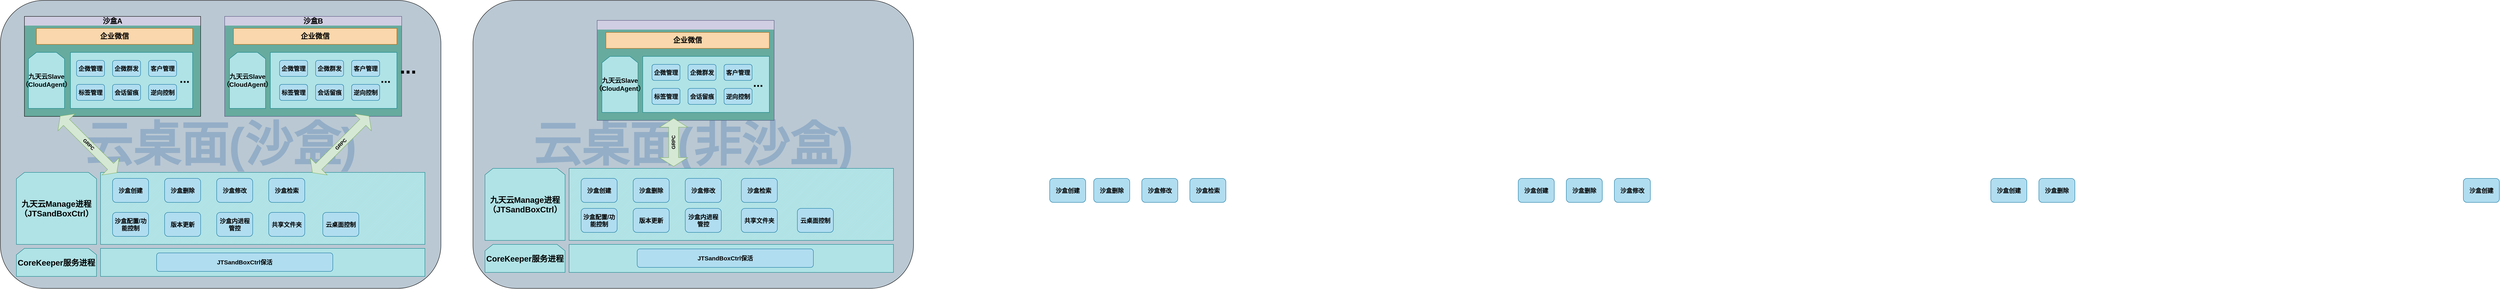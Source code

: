 <mxfile version="24.7.6">
  <diagram name="第 1 页" id="ROWNbDEXqqBWKoR7fFpO">
    <mxGraphModel dx="2206" dy="1148" grid="1" gridSize="10" guides="1" tooltips="1" connect="1" arrows="1" fold="1" page="1" pageScale="1" pageWidth="827" pageHeight="1169" math="0" shadow="0">
      <root>
        <mxCell id="0" />
        <mxCell id="1" parent="0" />
        <mxCell id="NVcDMvNec6-EQihZazwp-2" value="&lt;h1 style=&quot;font-size: 120px;&quot;&gt;&lt;font&gt;云桌面(沙盒)&lt;/font&gt;&lt;/h1&gt;" style="rounded=1;whiteSpace=wrap;html=1;fillColor=#BAC8D3;strokeColor=default;fontColor=#004C99;labelBackgroundColor=none;textShadow=0;textOpacity=20;fillStyle=solid;" parent="1" vertex="1">
          <mxGeometry x="50" y="80" width="1100" height="720" as="geometry" />
        </mxCell>
        <mxCell id="NVcDMvNec6-EQihZazwp-4" value="" style="verticalLabelPosition=bottom;verticalAlign=top;html=1;shape=mxgraph.basic.patternFillRect;fillStyle=diag;step=5;fillStrokeWidth=0.2;fillStrokeColor=#dddddd;fillColor=#b0e3e6;strokeColor=#0e8088;" parent="1" vertex="1">
          <mxGeometry x="300" y="510" width="810" height="180" as="geometry" />
        </mxCell>
        <mxCell id="NVcDMvNec6-EQihZazwp-5" value="&lt;b style=&quot;font-size: 20px;&quot;&gt;九天云Manage进程&lt;br&gt;（JTSandBoxCtrl）&lt;/b&gt;" style="shape=loopLimit;whiteSpace=wrap;html=1;fillColor=#b0e3e6;strokeColor=#0e8088;" parent="1" vertex="1">
          <mxGeometry x="90" y="510" width="200" height="180" as="geometry" />
        </mxCell>
        <mxCell id="NVcDMvNec6-EQihZazwp-7" value="&lt;b style=&quot;font-size: 15px;&quot;&gt;沙盒创建&lt;/b&gt;" style="rounded=1;whiteSpace=wrap;html=1;fillColor=#b1ddf0;strokeColor=#10739e;" parent="1" vertex="1">
          <mxGeometry x="330" y="525" width="90" height="60" as="geometry" />
        </mxCell>
        <mxCell id="NVcDMvNec6-EQihZazwp-8" value="&lt;b style=&quot;font-size: 15px;&quot;&gt;沙盒删除&lt;/b&gt;" style="rounded=1;whiteSpace=wrap;html=1;fillColor=#b1ddf0;strokeColor=#10739e;" parent="1" vertex="1">
          <mxGeometry x="460" y="525" width="90" height="60" as="geometry" />
        </mxCell>
        <mxCell id="NVcDMvNec6-EQihZazwp-9" value="&lt;b style=&quot;font-size: 15px;&quot;&gt;沙盒修改&lt;/b&gt;" style="rounded=1;whiteSpace=wrap;html=1;fillColor=#b1ddf0;strokeColor=#10739e;" parent="1" vertex="1">
          <mxGeometry x="590" y="525" width="90" height="60" as="geometry" />
        </mxCell>
        <mxCell id="NVcDMvNec6-EQihZazwp-10" value="&lt;b style=&quot;font-size: 15px;&quot;&gt;沙盒检索&lt;/b&gt;" style="rounded=1;whiteSpace=wrap;html=1;fillColor=#b1ddf0;strokeColor=#10739e;" parent="1" vertex="1">
          <mxGeometry x="720" y="525" width="90" height="60" as="geometry" />
        </mxCell>
        <mxCell id="NVcDMvNec6-EQihZazwp-13" value="&lt;span style=&quot;font-size: 15px;&quot;&gt;&lt;b&gt;版本更新&lt;/b&gt;&lt;/span&gt;" style="rounded=1;whiteSpace=wrap;html=1;fillColor=#b1ddf0;strokeColor=#10739e;" parent="1" vertex="1">
          <mxGeometry x="460" y="610" width="90" height="60" as="geometry" />
        </mxCell>
        <mxCell id="NVcDMvNec6-EQihZazwp-14" value="&lt;span style=&quot;font-size: 15px;&quot;&gt;&lt;b&gt;沙盒内进程管控&lt;/b&gt;&lt;/span&gt;" style="rounded=1;whiteSpace=wrap;html=1;fillColor=#b1ddf0;strokeColor=#10739e;" parent="1" vertex="1">
          <mxGeometry x="590" y="610" width="90" height="60" as="geometry" />
        </mxCell>
        <mxCell id="NVcDMvNec6-EQihZazwp-17" value="&lt;span style=&quot;font-size: 15px;&quot;&gt;&lt;b&gt;共享文件夹&lt;/b&gt;&lt;/span&gt;" style="rounded=1;whiteSpace=wrap;html=1;fillColor=#b1ddf0;strokeColor=#10739e;" parent="1" vertex="1">
          <mxGeometry x="720" y="610" width="90" height="60" as="geometry" />
        </mxCell>
        <mxCell id="NVcDMvNec6-EQihZazwp-19" value="&lt;span style=&quot;font-size: 15px;&quot;&gt;&lt;b&gt;沙盒配置/功能控制&lt;/b&gt;&lt;/span&gt;" style="rounded=1;whiteSpace=wrap;html=1;fillColor=#b1ddf0;strokeColor=#10739e;" parent="1" vertex="1">
          <mxGeometry x="330" y="610" width="90" height="60" as="geometry" />
        </mxCell>
        <mxCell id="NVcDMvNec6-EQihZazwp-22" value="&lt;span style=&quot;font-size: 15px;&quot;&gt;&lt;b&gt;云桌面控制&lt;/b&gt;&lt;/span&gt;" style="rounded=1;whiteSpace=wrap;html=1;fillColor=#b1ddf0;strokeColor=#10739e;" parent="1" vertex="1">
          <mxGeometry x="855" y="610" width="90" height="60" as="geometry" />
        </mxCell>
        <mxCell id="NVcDMvNec6-EQihZazwp-23" value="&lt;b&gt;&lt;font style=&quot;font-size: 20px;&quot;&gt;CoreKeeper服务进程&lt;/font&gt;&lt;/b&gt;" style="shape=loopLimit;whiteSpace=wrap;html=1;fillColor=#b0e3e6;strokeColor=#0e8088;" parent="1" vertex="1">
          <mxGeometry x="90" y="700" width="200" height="70" as="geometry" />
        </mxCell>
        <mxCell id="NVcDMvNec6-EQihZazwp-24" value="" style="rounded=0;whiteSpace=wrap;html=1;fillColor=#b0e3e6;strokeColor=#0e8088;" parent="1" vertex="1">
          <mxGeometry x="300" y="700" width="810" height="70" as="geometry" />
        </mxCell>
        <mxCell id="NVcDMvNec6-EQihZazwp-25" value="&lt;b style=&quot;&quot;&gt;&lt;font style=&quot;font-size: 15px;&quot;&gt;JTSandBoxCtrl保活&lt;/font&gt;&lt;/b&gt;" style="rounded=1;whiteSpace=wrap;html=1;fillColor=#b1ddf0;strokeColor=#10739e;" parent="1" vertex="1">
          <mxGeometry x="440" y="711.25" width="440" height="46.25" as="geometry" />
        </mxCell>
        <mxCell id="NVcDMvNec6-EQihZazwp-29" value="&lt;h2&gt;沙盒A&lt;/h2&gt;" style="swimlane;whiteSpace=wrap;html=1;fillColor=#d0cee2;strokeColor=default;swimlaneLine=0;glass=0;rounded=0;swimlaneFillColor=#67AB9F;" parent="1" vertex="1">
          <mxGeometry x="110" y="120" width="440" height="250" as="geometry" />
        </mxCell>
        <mxCell id="NVcDMvNec6-EQihZazwp-43" value="&lt;span style=&quot;font-size: 16px;&quot;&gt;&lt;b&gt;九天云Slave&lt;br&gt;&lt;/b&gt;&lt;/span&gt;&lt;div&gt;&lt;span style=&quot;font-size: 16px;&quot;&gt;&lt;b&gt;（&lt;/b&gt;&lt;/span&gt;&lt;b&gt;&lt;font style=&quot;font-size: 16px;&quot;&gt;CloudAgent&lt;/font&gt;&lt;/b&gt;&lt;span style=&quot;font-size: 16px;&quot;&gt;&lt;b&gt;）&lt;/b&gt;&lt;/span&gt;&lt;/div&gt;" style="shape=loopLimit;whiteSpace=wrap;html=1;fillColor=#b0e3e6;strokeColor=#0e8088;" parent="NVcDMvNec6-EQihZazwp-29" vertex="1">
          <mxGeometry x="10" y="90" width="90" height="140" as="geometry" />
        </mxCell>
        <mxCell id="NVcDMvNec6-EQihZazwp-45" value="" style="rounded=0;whiteSpace=wrap;html=1;fillColor=#b0e3e6;strokeColor=#0e8088;" parent="NVcDMvNec6-EQihZazwp-29" vertex="1">
          <mxGeometry x="115" y="90" width="305" height="140" as="geometry" />
        </mxCell>
        <mxCell id="NVcDMvNec6-EQihZazwp-47" value="&lt;b style=&quot;font-size: 15px;&quot;&gt;企微管理&lt;/b&gt;" style="rounded=1;whiteSpace=wrap;html=1;fillColor=#b1ddf0;strokeColor=#10739e;" parent="NVcDMvNec6-EQihZazwp-29" vertex="1">
          <mxGeometry x="130" y="110" width="70" height="40" as="geometry" />
        </mxCell>
        <mxCell id="NVcDMvNec6-EQihZazwp-48" value="&lt;span style=&quot;font-size: 15px;&quot;&gt;&lt;b&gt;企微群发&lt;/b&gt;&lt;/span&gt;" style="rounded=1;whiteSpace=wrap;html=1;fillColor=#b1ddf0;strokeColor=#10739e;" parent="NVcDMvNec6-EQihZazwp-29" vertex="1">
          <mxGeometry x="220" y="110" width="70" height="40" as="geometry" />
        </mxCell>
        <mxCell id="NVcDMvNec6-EQihZazwp-49" value="&lt;span style=&quot;font-size: 15px;&quot;&gt;&lt;b&gt;客户管理&lt;/b&gt;&lt;/span&gt;" style="rounded=1;whiteSpace=wrap;html=1;fillColor=#b1ddf0;strokeColor=#10739e;" parent="NVcDMvNec6-EQihZazwp-29" vertex="1">
          <mxGeometry x="310" y="110" width="70" height="40" as="geometry" />
        </mxCell>
        <mxCell id="NVcDMvNec6-EQihZazwp-56" value="&lt;span style=&quot;font-size: 15px;&quot;&gt;&lt;b&gt;标签管理&lt;/b&gt;&lt;/span&gt;" style="rounded=1;whiteSpace=wrap;html=1;fillColor=#b1ddf0;strokeColor=#10739e;" parent="NVcDMvNec6-EQihZazwp-29" vertex="1">
          <mxGeometry x="130" y="170" width="70" height="40" as="geometry" />
        </mxCell>
        <mxCell id="NVcDMvNec6-EQihZazwp-57" value="&lt;span style=&quot;font-size: 15px;&quot;&gt;&lt;b&gt;会话留痕&lt;/b&gt;&lt;/span&gt;" style="rounded=1;whiteSpace=wrap;html=1;fillColor=#b1ddf0;strokeColor=#10739e;" parent="NVcDMvNec6-EQihZazwp-29" vertex="1">
          <mxGeometry x="220" y="170" width="70" height="40" as="geometry" />
        </mxCell>
        <mxCell id="NVcDMvNec6-EQihZazwp-58" value="&lt;span style=&quot;font-size: 15px;&quot;&gt;&lt;b&gt;逆向控制&lt;/b&gt;&lt;/span&gt;" style="rounded=1;whiteSpace=wrap;html=1;fillColor=#b1ddf0;strokeColor=#10739e;" parent="NVcDMvNec6-EQihZazwp-29" vertex="1">
          <mxGeometry x="310" y="170" width="70" height="40" as="geometry" />
        </mxCell>
        <mxCell id="NVcDMvNec6-EQihZazwp-84" value="&lt;h1&gt;&lt;font style=&quot;font-size: 30px;&quot;&gt;...&lt;/font&gt;&lt;/h1&gt;" style="text;html=1;align=center;verticalAlign=middle;whiteSpace=wrap;rounded=0;" parent="NVcDMvNec6-EQihZazwp-29" vertex="1">
          <mxGeometry x="370" y="140" width="60" height="30" as="geometry" />
        </mxCell>
        <mxCell id="NVcDMvNec6-EQihZazwp-30" value="&lt;h2&gt;沙盒B&lt;/h2&gt;" style="swimlane;whiteSpace=wrap;html=1;fillColor=#d0cee2;strokeColor=#56517e;swimlaneLine=0;swimlaneFillColor=#67AB9F;" parent="1" vertex="1">
          <mxGeometry x="610" y="120" width="442" height="250" as="geometry" />
        </mxCell>
        <mxCell id="NVcDMvNec6-EQihZazwp-42" value="&lt;h2&gt;企业微信&lt;/h2&gt;" style="rounded=0;whiteSpace=wrap;html=1;fillColor=#fad7ac;strokeColor=#b46504;" parent="NVcDMvNec6-EQihZazwp-30" vertex="1">
          <mxGeometry x="22" y="30" width="408" height="40" as="geometry" />
        </mxCell>
        <mxCell id="NVcDMvNec6-EQihZazwp-44" value="&lt;span style=&quot;font-size: 16px;&quot;&gt;&lt;b&gt;九天云Slave&lt;br&gt;&lt;/b&gt;&lt;/span&gt;&lt;div&gt;&lt;span style=&quot;font-size: 16px;&quot;&gt;&lt;b&gt;（&lt;/b&gt;&lt;/span&gt;&lt;b&gt;&lt;font style=&quot;font-size: 16px;&quot;&gt;CloudAgent&lt;/font&gt;&lt;/b&gt;&lt;span style=&quot;font-size: 16px;&quot;&gt;&lt;b&gt;）&lt;/b&gt;&lt;/span&gt;&lt;/div&gt;" style="shape=loopLimit;whiteSpace=wrap;html=1;fillColor=#b0e3e6;strokeColor=#0e8088;" parent="NVcDMvNec6-EQihZazwp-30" vertex="1">
          <mxGeometry x="12" y="90" width="90" height="140" as="geometry" />
        </mxCell>
        <mxCell id="NVcDMvNec6-EQihZazwp-46" value="" style="rounded=0;whiteSpace=wrap;html=1;fillColor=#b0e3e6;strokeColor=#0e8088;" parent="NVcDMvNec6-EQihZazwp-30" vertex="1">
          <mxGeometry x="114" y="90" width="316" height="140" as="geometry" />
        </mxCell>
        <mxCell id="NVcDMvNec6-EQihZazwp-66" value="&lt;b style=&quot;font-size: 15px;&quot;&gt;企微管理&lt;/b&gt;" style="rounded=1;whiteSpace=wrap;html=1;fillColor=#b1ddf0;strokeColor=#10739e;" parent="NVcDMvNec6-EQihZazwp-30" vertex="1">
          <mxGeometry x="137" y="110" width="70" height="40" as="geometry" />
        </mxCell>
        <mxCell id="NVcDMvNec6-EQihZazwp-67" value="&lt;span style=&quot;font-size: 15px;&quot;&gt;&lt;b&gt;企微群发&lt;/b&gt;&lt;/span&gt;" style="rounded=1;whiteSpace=wrap;html=1;fillColor=#b1ddf0;strokeColor=#10739e;" parent="NVcDMvNec6-EQihZazwp-30" vertex="1">
          <mxGeometry x="227" y="110" width="70" height="40" as="geometry" />
        </mxCell>
        <mxCell id="NVcDMvNec6-EQihZazwp-68" value="&lt;span style=&quot;font-size: 15px;&quot;&gt;&lt;b&gt;客户管理&lt;/b&gt;&lt;/span&gt;" style="rounded=1;whiteSpace=wrap;html=1;fillColor=#b1ddf0;strokeColor=#10739e;" parent="NVcDMvNec6-EQihZazwp-30" vertex="1">
          <mxGeometry x="317" y="110" width="70" height="40" as="geometry" />
        </mxCell>
        <mxCell id="NVcDMvNec6-EQihZazwp-69" value="&lt;span style=&quot;font-size: 15px;&quot;&gt;&lt;b&gt;会话留痕&lt;/b&gt;&lt;/span&gt;" style="rounded=1;whiteSpace=wrap;html=1;fillColor=#b1ddf0;strokeColor=#10739e;" parent="NVcDMvNec6-EQihZazwp-30" vertex="1">
          <mxGeometry x="227" y="170" width="70" height="40" as="geometry" />
        </mxCell>
        <mxCell id="NVcDMvNec6-EQihZazwp-70" value="&lt;span style=&quot;font-size: 15px;&quot;&gt;&lt;b&gt;标签管理&lt;/b&gt;&lt;/span&gt;" style="rounded=1;whiteSpace=wrap;html=1;fillColor=#b1ddf0;strokeColor=#10739e;" parent="NVcDMvNec6-EQihZazwp-30" vertex="1">
          <mxGeometry x="137" y="170" width="70" height="40" as="geometry" />
        </mxCell>
        <mxCell id="NVcDMvNec6-EQihZazwp-71" value="&lt;span style=&quot;font-size: 15px;&quot;&gt;&lt;b&gt;逆向控制&lt;/b&gt;&lt;/span&gt;" style="rounded=1;whiteSpace=wrap;html=1;fillColor=#b1ddf0;strokeColor=#10739e;" parent="NVcDMvNec6-EQihZazwp-30" vertex="1">
          <mxGeometry x="317" y="170" width="70" height="40" as="geometry" />
        </mxCell>
        <mxCell id="NVcDMvNec6-EQihZazwp-73" value="&lt;b style=&quot;font-size: 15px;&quot;&gt;企微管理&lt;/b&gt;" style="rounded=1;whiteSpace=wrap;html=1;fillColor=#b1ddf0;strokeColor=#10739e;" parent="NVcDMvNec6-EQihZazwp-30" vertex="1">
          <mxGeometry x="137" y="110" width="70" height="40" as="geometry" />
        </mxCell>
        <mxCell id="NVcDMvNec6-EQihZazwp-78" value="&lt;span style=&quot;font-size: 15px;&quot;&gt;&lt;b&gt;客户管理&lt;/b&gt;&lt;/span&gt;" style="rounded=1;whiteSpace=wrap;html=1;fillColor=#b1ddf0;strokeColor=#10739e;" parent="NVcDMvNec6-EQihZazwp-30" vertex="1">
          <mxGeometry x="317" y="110" width="70" height="40" as="geometry" />
        </mxCell>
        <mxCell id="NVcDMvNec6-EQihZazwp-79" value="&lt;span style=&quot;font-size: 15px;&quot;&gt;&lt;b&gt;标签管理&lt;/b&gt;&lt;/span&gt;" style="rounded=1;whiteSpace=wrap;html=1;fillColor=#b1ddf0;strokeColor=#10739e;" parent="NVcDMvNec6-EQihZazwp-30" vertex="1">
          <mxGeometry x="137" y="170" width="70" height="40" as="geometry" />
        </mxCell>
        <mxCell id="NVcDMvNec6-EQihZazwp-81" value="&lt;span style=&quot;font-size: 15px;&quot;&gt;&lt;b&gt;会话留痕&lt;/b&gt;&lt;/span&gt;" style="rounded=1;whiteSpace=wrap;html=1;fillColor=#b1ddf0;strokeColor=#10739e;" parent="NVcDMvNec6-EQihZazwp-30" vertex="1">
          <mxGeometry x="227" y="170" width="70" height="40" as="geometry" />
        </mxCell>
        <mxCell id="NVcDMvNec6-EQihZazwp-82" value="&lt;span style=&quot;font-size: 15px;&quot;&gt;&lt;b&gt;逆向控制&lt;/b&gt;&lt;/span&gt;" style="rounded=1;whiteSpace=wrap;html=1;fillColor=#b1ddf0;strokeColor=#10739e;" parent="NVcDMvNec6-EQihZazwp-30" vertex="1">
          <mxGeometry x="317" y="170" width="70" height="40" as="geometry" />
        </mxCell>
        <mxCell id="NVcDMvNec6-EQihZazwp-85" value="&lt;h1&gt;&lt;font style=&quot;font-size: 30px;&quot;&gt;...&lt;/font&gt;&lt;/h1&gt;" style="text;html=1;align=center;verticalAlign=middle;whiteSpace=wrap;rounded=0;" parent="NVcDMvNec6-EQihZazwp-30" vertex="1">
          <mxGeometry x="372" y="140" width="60" height="30" as="geometry" />
        </mxCell>
        <mxCell id="NVcDMvNec6-EQihZazwp-40" value="&lt;h1&gt;&lt;font style=&quot;font-size: 50px;&quot;&gt;...&lt;/font&gt;&lt;/h1&gt;" style="text;html=1;align=center;verticalAlign=middle;whiteSpace=wrap;rounded=0;" parent="1" vertex="1">
          <mxGeometry x="1038" y="230" width="60" height="30" as="geometry" />
        </mxCell>
        <mxCell id="NVcDMvNec6-EQihZazwp-41" value="&lt;h2&gt;企业微信&lt;/h2&gt;" style="rounded=0;whiteSpace=wrap;html=1;fillColor=#fad7ac;strokeColor=#b46504;" parent="1" vertex="1">
          <mxGeometry x="140" y="150" width="390" height="40" as="geometry" />
        </mxCell>
        <mxCell id="yk-Mu6eI_f03VDB1Ltpz-216" value="&lt;h1 style=&quot;font-size: 120px;&quot;&gt;&lt;font&gt;云桌面(非沙盒)&lt;/font&gt;&lt;/h1&gt;" style="rounded=1;whiteSpace=wrap;html=1;fillColor=#BAC8D3;strokeColor=default;fontColor=#004C99;labelBackgroundColor=none;textShadow=0;textOpacity=20;fillStyle=solid;" vertex="1" parent="1">
          <mxGeometry x="1230" y="80" width="1100" height="720" as="geometry" />
        </mxCell>
        <mxCell id="yk-Mu6eI_f03VDB1Ltpz-226" value="&lt;b&gt;GRPC&lt;/b&gt;" style="html=1;shadow=0;dashed=0;align=center;verticalAlign=middle;shape=mxgraph.arrows2.twoWayArrow;dy=0.65;dx=22;rotation=45;fillColor=#d5e8d4;strokeColor=#82b366;" vertex="1" parent="1">
          <mxGeometry x="170" y="410" width="200" height="60" as="geometry" />
        </mxCell>
        <mxCell id="yk-Mu6eI_f03VDB1Ltpz-228" value="&lt;b&gt;GRPC&lt;/b&gt;" style="html=1;shadow=0;dashed=0;align=center;verticalAlign=middle;shape=mxgraph.arrows2.twoWayArrow;dy=0.65;dx=22;rotation=-45;fillColor=#d5e8d4;strokeColor=#82b366;" vertex="1" parent="1">
          <mxGeometry x="800" y="410" width="200" height="60" as="geometry" />
        </mxCell>
        <mxCell id="yk-Mu6eI_f03VDB1Ltpz-232" value="" style="rounded=0;whiteSpace=wrap;html=1;fillColor=#b0e3e6;strokeColor=#0e8088;" vertex="1" parent="1">
          <mxGeometry x="1470" y="690" width="810" height="70" as="geometry" />
        </mxCell>
        <mxCell id="yk-Mu6eI_f03VDB1Ltpz-233" value="&lt;b&gt;&lt;font style=&quot;font-size: 20px;&quot;&gt;CoreKeeper服务进程&lt;/font&gt;&lt;/b&gt;" style="shape=loopLimit;whiteSpace=wrap;html=1;fillColor=#b0e3e6;strokeColor=#0e8088;" vertex="1" parent="1">
          <mxGeometry x="1260" y="690" width="200" height="70" as="geometry" />
        </mxCell>
        <mxCell id="yk-Mu6eI_f03VDB1Ltpz-235" value="&lt;b style=&quot;&quot;&gt;&lt;font style=&quot;font-size: 15px;&quot;&gt;JTSandBoxCtrl保活&lt;/font&gt;&lt;/b&gt;" style="rounded=1;whiteSpace=wrap;html=1;fillColor=#b1ddf0;strokeColor=#10739e;" vertex="1" parent="1">
          <mxGeometry x="1640" y="701.25" width="440" height="46.25" as="geometry" />
        </mxCell>
        <mxCell id="yk-Mu6eI_f03VDB1Ltpz-236" value="&lt;b style=&quot;font-size: 20px;&quot;&gt;九天云Manage进程&lt;br&gt;（JTSandBoxCtrl）&lt;/b&gt;" style="shape=loopLimit;whiteSpace=wrap;html=1;fillColor=#b0e3e6;strokeColor=#0e8088;" vertex="1" parent="1">
          <mxGeometry x="1260" y="500" width="200" height="180" as="geometry" />
        </mxCell>
        <mxCell id="yk-Mu6eI_f03VDB1Ltpz-237" value="" style="verticalLabelPosition=bottom;verticalAlign=top;html=1;shape=mxgraph.basic.patternFillRect;fillStyle=diag;step=5;fillStrokeWidth=0.2;fillStrokeColor=#dddddd;fillColor=#b0e3e6;strokeColor=#0e8088;" vertex="1" parent="1">
          <mxGeometry x="1470" y="500" width="810" height="180" as="geometry" />
        </mxCell>
        <mxCell id="yk-Mu6eI_f03VDB1Ltpz-238" value="&lt;b style=&quot;font-size: 15px;&quot;&gt;沙盒创建&lt;/b&gt;" style="rounded=1;whiteSpace=wrap;html=1;fillColor=#b1ddf0;strokeColor=#10739e;" vertex="1" parent="1">
          <mxGeometry x="1500" y="525" width="90" height="60" as="geometry" />
        </mxCell>
        <mxCell id="yk-Mu6eI_f03VDB1Ltpz-239" value="&lt;b style=&quot;font-size: 15px;&quot;&gt;沙盒创建&lt;/b&gt;" style="rounded=1;whiteSpace=wrap;html=1;fillColor=#b1ddf0;strokeColor=#10739e;" vertex="1" parent="1">
          <mxGeometry x="2670" y="525" width="90" height="60" as="geometry" />
        </mxCell>
        <mxCell id="yk-Mu6eI_f03VDB1Ltpz-240" value="&lt;b style=&quot;font-size: 15px;&quot;&gt;沙盒删除&lt;/b&gt;" style="rounded=1;whiteSpace=wrap;html=1;fillColor=#b1ddf0;strokeColor=#10739e;" vertex="1" parent="1">
          <mxGeometry x="1630" y="525" width="90" height="60" as="geometry" />
        </mxCell>
        <mxCell id="yk-Mu6eI_f03VDB1Ltpz-241" value="&lt;b style=&quot;font-size: 15px;&quot;&gt;沙盒创建&lt;/b&gt;" style="rounded=1;whiteSpace=wrap;html=1;fillColor=#b1ddf0;strokeColor=#10739e;" vertex="1" parent="1">
          <mxGeometry x="3840" y="525" width="90" height="60" as="geometry" />
        </mxCell>
        <mxCell id="yk-Mu6eI_f03VDB1Ltpz-242" value="&lt;b style=&quot;font-size: 15px;&quot;&gt;沙盒删除&lt;/b&gt;" style="rounded=1;whiteSpace=wrap;html=1;fillColor=#b1ddf0;strokeColor=#10739e;" vertex="1" parent="1">
          <mxGeometry x="2780" y="525" width="90" height="60" as="geometry" />
        </mxCell>
        <mxCell id="yk-Mu6eI_f03VDB1Ltpz-243" value="&lt;b style=&quot;font-size: 15px;&quot;&gt;沙盒修改&lt;/b&gt;" style="rounded=1;whiteSpace=wrap;html=1;fillColor=#b1ddf0;strokeColor=#10739e;" vertex="1" parent="1">
          <mxGeometry x="1760" y="525" width="90" height="60" as="geometry" />
        </mxCell>
        <mxCell id="yk-Mu6eI_f03VDB1Ltpz-244" value="&lt;b style=&quot;font-size: 15px;&quot;&gt;沙盒创建&lt;/b&gt;" style="rounded=1;whiteSpace=wrap;html=1;fillColor=#b1ddf0;strokeColor=#10739e;" vertex="1" parent="1">
          <mxGeometry x="5020" y="525" width="90" height="60" as="geometry" />
        </mxCell>
        <mxCell id="yk-Mu6eI_f03VDB1Ltpz-245" value="&lt;b style=&quot;font-size: 15px;&quot;&gt;沙盒删除&lt;/b&gt;" style="rounded=1;whiteSpace=wrap;html=1;fillColor=#b1ddf0;strokeColor=#10739e;" vertex="1" parent="1">
          <mxGeometry x="3960" y="525" width="90" height="60" as="geometry" />
        </mxCell>
        <mxCell id="yk-Mu6eI_f03VDB1Ltpz-246" value="&lt;b style=&quot;font-size: 15px;&quot;&gt;沙盒修改&lt;/b&gt;" style="rounded=1;whiteSpace=wrap;html=1;fillColor=#b1ddf0;strokeColor=#10739e;" vertex="1" parent="1">
          <mxGeometry x="2900" y="525" width="90" height="60" as="geometry" />
        </mxCell>
        <mxCell id="yk-Mu6eI_f03VDB1Ltpz-247" value="&lt;b style=&quot;font-size: 15px;&quot;&gt;沙盒检索&lt;/b&gt;" style="rounded=1;whiteSpace=wrap;html=1;fillColor=#b1ddf0;strokeColor=#10739e;" vertex="1" parent="1">
          <mxGeometry x="1900" y="525" width="90" height="60" as="geometry" />
        </mxCell>
        <mxCell id="yk-Mu6eI_f03VDB1Ltpz-248" value="&lt;b style=&quot;font-size: 15px;&quot;&gt;沙盒创建&lt;/b&gt;" style="rounded=1;whiteSpace=wrap;html=1;fillColor=#b1ddf0;strokeColor=#10739e;" vertex="1" parent="1">
          <mxGeometry x="6200" y="525" width="90" height="60" as="geometry" />
        </mxCell>
        <mxCell id="yk-Mu6eI_f03VDB1Ltpz-249" value="&lt;b style=&quot;font-size: 15px;&quot;&gt;沙盒删除&lt;/b&gt;" style="rounded=1;whiteSpace=wrap;html=1;fillColor=#b1ddf0;strokeColor=#10739e;" vertex="1" parent="1">
          <mxGeometry x="5140" y="525" width="90" height="60" as="geometry" />
        </mxCell>
        <mxCell id="yk-Mu6eI_f03VDB1Ltpz-250" value="&lt;b style=&quot;font-size: 15px;&quot;&gt;沙盒修改&lt;/b&gt;" style="rounded=1;whiteSpace=wrap;html=1;fillColor=#b1ddf0;strokeColor=#10739e;" vertex="1" parent="1">
          <mxGeometry x="4080" y="525" width="90" height="60" as="geometry" />
        </mxCell>
        <mxCell id="yk-Mu6eI_f03VDB1Ltpz-251" value="&lt;b style=&quot;font-size: 15px;&quot;&gt;沙盒检索&lt;/b&gt;" style="rounded=1;whiteSpace=wrap;html=1;fillColor=#b1ddf0;strokeColor=#10739e;" vertex="1" parent="1">
          <mxGeometry x="3020" y="525" width="90" height="60" as="geometry" />
        </mxCell>
        <mxCell id="yk-Mu6eI_f03VDB1Ltpz-253" value="&lt;span style=&quot;font-size: 15px;&quot;&gt;&lt;b&gt;沙盒配置/功能控制&lt;/b&gt;&lt;/span&gt;" style="rounded=1;whiteSpace=wrap;html=1;fillColor=#b1ddf0;strokeColor=#10739e;" vertex="1" parent="1">
          <mxGeometry x="1500" y="600" width="90" height="60" as="geometry" />
        </mxCell>
        <mxCell id="yk-Mu6eI_f03VDB1Ltpz-256" value="&lt;span style=&quot;font-size: 15px;&quot;&gt;&lt;b&gt;版本更新&lt;/b&gt;&lt;/span&gt;" style="rounded=1;whiteSpace=wrap;html=1;fillColor=#b1ddf0;strokeColor=#10739e;" vertex="1" parent="1">
          <mxGeometry x="1630" y="600" width="90" height="60" as="geometry" />
        </mxCell>
        <mxCell id="yk-Mu6eI_f03VDB1Ltpz-264" value="&lt;span style=&quot;font-size: 15px;&quot;&gt;&lt;b&gt;共享文件夹&lt;/b&gt;&lt;/span&gt;" style="rounded=1;whiteSpace=wrap;html=1;fillColor=#b1ddf0;strokeColor=#10739e;" vertex="1" parent="1">
          <mxGeometry x="1900" y="600" width="90" height="60" as="geometry" />
        </mxCell>
        <mxCell id="yk-Mu6eI_f03VDB1Ltpz-265" value="&lt;span style=&quot;font-size: 15px;&quot;&gt;&lt;b&gt;沙盒内进程管控&lt;/b&gt;&lt;/span&gt;" style="rounded=1;whiteSpace=wrap;html=1;fillColor=#b1ddf0;strokeColor=#10739e;" vertex="1" parent="1">
          <mxGeometry x="1760" y="600" width="90" height="60" as="geometry" />
        </mxCell>
        <mxCell id="yk-Mu6eI_f03VDB1Ltpz-266" value="&lt;span style=&quot;font-size: 15px;&quot;&gt;&lt;b&gt;云桌面控制&lt;/b&gt;&lt;/span&gt;" style="rounded=1;whiteSpace=wrap;html=1;fillColor=#b1ddf0;strokeColor=#10739e;" vertex="1" parent="1">
          <mxGeometry x="2040" y="600" width="90" height="60" as="geometry" />
        </mxCell>
        <mxCell id="yk-Mu6eI_f03VDB1Ltpz-267" value="&lt;h2&gt;&lt;br&gt;&lt;/h2&gt;" style="swimlane;whiteSpace=wrap;html=1;fillColor=#d0cee2;strokeColor=#56517e;swimlaneLine=0;swimlaneFillColor=#67AB9F;" vertex="1" parent="1">
          <mxGeometry x="1540" y="130" width="442" height="250" as="geometry" />
        </mxCell>
        <mxCell id="yk-Mu6eI_f03VDB1Ltpz-268" value="&lt;h2&gt;企业微信&lt;/h2&gt;" style="rounded=0;whiteSpace=wrap;html=1;fillColor=#fad7ac;strokeColor=#b46504;" vertex="1" parent="yk-Mu6eI_f03VDB1Ltpz-267">
          <mxGeometry x="22" y="30" width="408" height="40" as="geometry" />
        </mxCell>
        <mxCell id="yk-Mu6eI_f03VDB1Ltpz-269" value="&lt;span style=&quot;font-size: 16px;&quot;&gt;&lt;b&gt;九天云Slave&lt;br&gt;&lt;/b&gt;&lt;/span&gt;&lt;div&gt;&lt;span style=&quot;font-size: 16px;&quot;&gt;&lt;b&gt;（&lt;/b&gt;&lt;/span&gt;&lt;b&gt;&lt;font style=&quot;font-size: 16px;&quot;&gt;CloudAgent&lt;/font&gt;&lt;/b&gt;&lt;span style=&quot;font-size: 16px;&quot;&gt;&lt;b&gt;）&lt;/b&gt;&lt;/span&gt;&lt;/div&gt;" style="shape=loopLimit;whiteSpace=wrap;html=1;fillColor=#b0e3e6;strokeColor=#0e8088;" vertex="1" parent="yk-Mu6eI_f03VDB1Ltpz-267">
          <mxGeometry x="12" y="90" width="90" height="140" as="geometry" />
        </mxCell>
        <mxCell id="yk-Mu6eI_f03VDB1Ltpz-270" value="" style="rounded=0;whiteSpace=wrap;html=1;fillColor=#b0e3e6;strokeColor=#0e8088;" vertex="1" parent="yk-Mu6eI_f03VDB1Ltpz-267">
          <mxGeometry x="114" y="90" width="316" height="140" as="geometry" />
        </mxCell>
        <mxCell id="yk-Mu6eI_f03VDB1Ltpz-271" value="&lt;b style=&quot;font-size: 15px;&quot;&gt;企微管理&lt;/b&gt;" style="rounded=1;whiteSpace=wrap;html=1;fillColor=#b1ddf0;strokeColor=#10739e;" vertex="1" parent="yk-Mu6eI_f03VDB1Ltpz-267">
          <mxGeometry x="137" y="110" width="70" height="40" as="geometry" />
        </mxCell>
        <mxCell id="yk-Mu6eI_f03VDB1Ltpz-272" value="&lt;span style=&quot;font-size: 15px;&quot;&gt;&lt;b&gt;企微群发&lt;/b&gt;&lt;/span&gt;" style="rounded=1;whiteSpace=wrap;html=1;fillColor=#b1ddf0;strokeColor=#10739e;" vertex="1" parent="yk-Mu6eI_f03VDB1Ltpz-267">
          <mxGeometry x="227" y="110" width="70" height="40" as="geometry" />
        </mxCell>
        <mxCell id="yk-Mu6eI_f03VDB1Ltpz-273" value="&lt;span style=&quot;font-size: 15px;&quot;&gt;&lt;b&gt;客户管理&lt;/b&gt;&lt;/span&gt;" style="rounded=1;whiteSpace=wrap;html=1;fillColor=#b1ddf0;strokeColor=#10739e;" vertex="1" parent="yk-Mu6eI_f03VDB1Ltpz-267">
          <mxGeometry x="317" y="110" width="70" height="40" as="geometry" />
        </mxCell>
        <mxCell id="yk-Mu6eI_f03VDB1Ltpz-274" value="&lt;span style=&quot;font-size: 15px;&quot;&gt;&lt;b&gt;会话留痕&lt;/b&gt;&lt;/span&gt;" style="rounded=1;whiteSpace=wrap;html=1;fillColor=#b1ddf0;strokeColor=#10739e;" vertex="1" parent="yk-Mu6eI_f03VDB1Ltpz-267">
          <mxGeometry x="227" y="170" width="70" height="40" as="geometry" />
        </mxCell>
        <mxCell id="yk-Mu6eI_f03VDB1Ltpz-275" value="&lt;span style=&quot;font-size: 15px;&quot;&gt;&lt;b&gt;标签管理&lt;/b&gt;&lt;/span&gt;" style="rounded=1;whiteSpace=wrap;html=1;fillColor=#b1ddf0;strokeColor=#10739e;" vertex="1" parent="yk-Mu6eI_f03VDB1Ltpz-267">
          <mxGeometry x="137" y="170" width="70" height="40" as="geometry" />
        </mxCell>
        <mxCell id="yk-Mu6eI_f03VDB1Ltpz-276" value="&lt;span style=&quot;font-size: 15px;&quot;&gt;&lt;b&gt;逆向控制&lt;/b&gt;&lt;/span&gt;" style="rounded=1;whiteSpace=wrap;html=1;fillColor=#b1ddf0;strokeColor=#10739e;" vertex="1" parent="yk-Mu6eI_f03VDB1Ltpz-267">
          <mxGeometry x="317" y="170" width="70" height="40" as="geometry" />
        </mxCell>
        <mxCell id="yk-Mu6eI_f03VDB1Ltpz-277" value="&lt;b style=&quot;font-size: 15px;&quot;&gt;企微管理&lt;/b&gt;" style="rounded=1;whiteSpace=wrap;html=1;fillColor=#b1ddf0;strokeColor=#10739e;" vertex="1" parent="yk-Mu6eI_f03VDB1Ltpz-267">
          <mxGeometry x="137" y="110" width="70" height="40" as="geometry" />
        </mxCell>
        <mxCell id="yk-Mu6eI_f03VDB1Ltpz-278" value="&lt;span style=&quot;font-size: 15px;&quot;&gt;&lt;b&gt;客户管理&lt;/b&gt;&lt;/span&gt;" style="rounded=1;whiteSpace=wrap;html=1;fillColor=#b1ddf0;strokeColor=#10739e;" vertex="1" parent="yk-Mu6eI_f03VDB1Ltpz-267">
          <mxGeometry x="317" y="110" width="70" height="40" as="geometry" />
        </mxCell>
        <mxCell id="yk-Mu6eI_f03VDB1Ltpz-279" value="&lt;span style=&quot;font-size: 15px;&quot;&gt;&lt;b&gt;标签管理&lt;/b&gt;&lt;/span&gt;" style="rounded=1;whiteSpace=wrap;html=1;fillColor=#b1ddf0;strokeColor=#10739e;" vertex="1" parent="yk-Mu6eI_f03VDB1Ltpz-267">
          <mxGeometry x="137" y="170" width="70" height="40" as="geometry" />
        </mxCell>
        <mxCell id="yk-Mu6eI_f03VDB1Ltpz-280" value="&lt;span style=&quot;font-size: 15px;&quot;&gt;&lt;b&gt;会话留痕&lt;/b&gt;&lt;/span&gt;" style="rounded=1;whiteSpace=wrap;html=1;fillColor=#b1ddf0;strokeColor=#10739e;" vertex="1" parent="yk-Mu6eI_f03VDB1Ltpz-267">
          <mxGeometry x="227" y="170" width="70" height="40" as="geometry" />
        </mxCell>
        <mxCell id="yk-Mu6eI_f03VDB1Ltpz-281" value="&lt;span style=&quot;font-size: 15px;&quot;&gt;&lt;b&gt;逆向控制&lt;/b&gt;&lt;/span&gt;" style="rounded=1;whiteSpace=wrap;html=1;fillColor=#b1ddf0;strokeColor=#10739e;" vertex="1" parent="yk-Mu6eI_f03VDB1Ltpz-267">
          <mxGeometry x="317" y="170" width="70" height="40" as="geometry" />
        </mxCell>
        <mxCell id="yk-Mu6eI_f03VDB1Ltpz-282" value="&lt;h1&gt;&lt;font style=&quot;font-size: 30px;&quot;&gt;...&lt;/font&gt;&lt;/h1&gt;" style="text;html=1;align=center;verticalAlign=middle;whiteSpace=wrap;rounded=0;" vertex="1" parent="yk-Mu6eI_f03VDB1Ltpz-267">
          <mxGeometry x="372" y="140" width="60" height="30" as="geometry" />
        </mxCell>
        <mxCell id="yk-Mu6eI_f03VDB1Ltpz-283" value="&lt;b&gt;GRPC&lt;/b&gt;" style="html=1;shadow=0;dashed=0;align=center;verticalAlign=middle;shape=mxgraph.arrows2.twoWayArrow;dy=0.65;dx=22;rotation=-90;fillColor=#d5e8d4;strokeColor=#82b366;" vertex="1" parent="1">
          <mxGeometry x="1671" y="400" width="120" height="70" as="geometry" />
        </mxCell>
      </root>
    </mxGraphModel>
  </diagram>
</mxfile>
